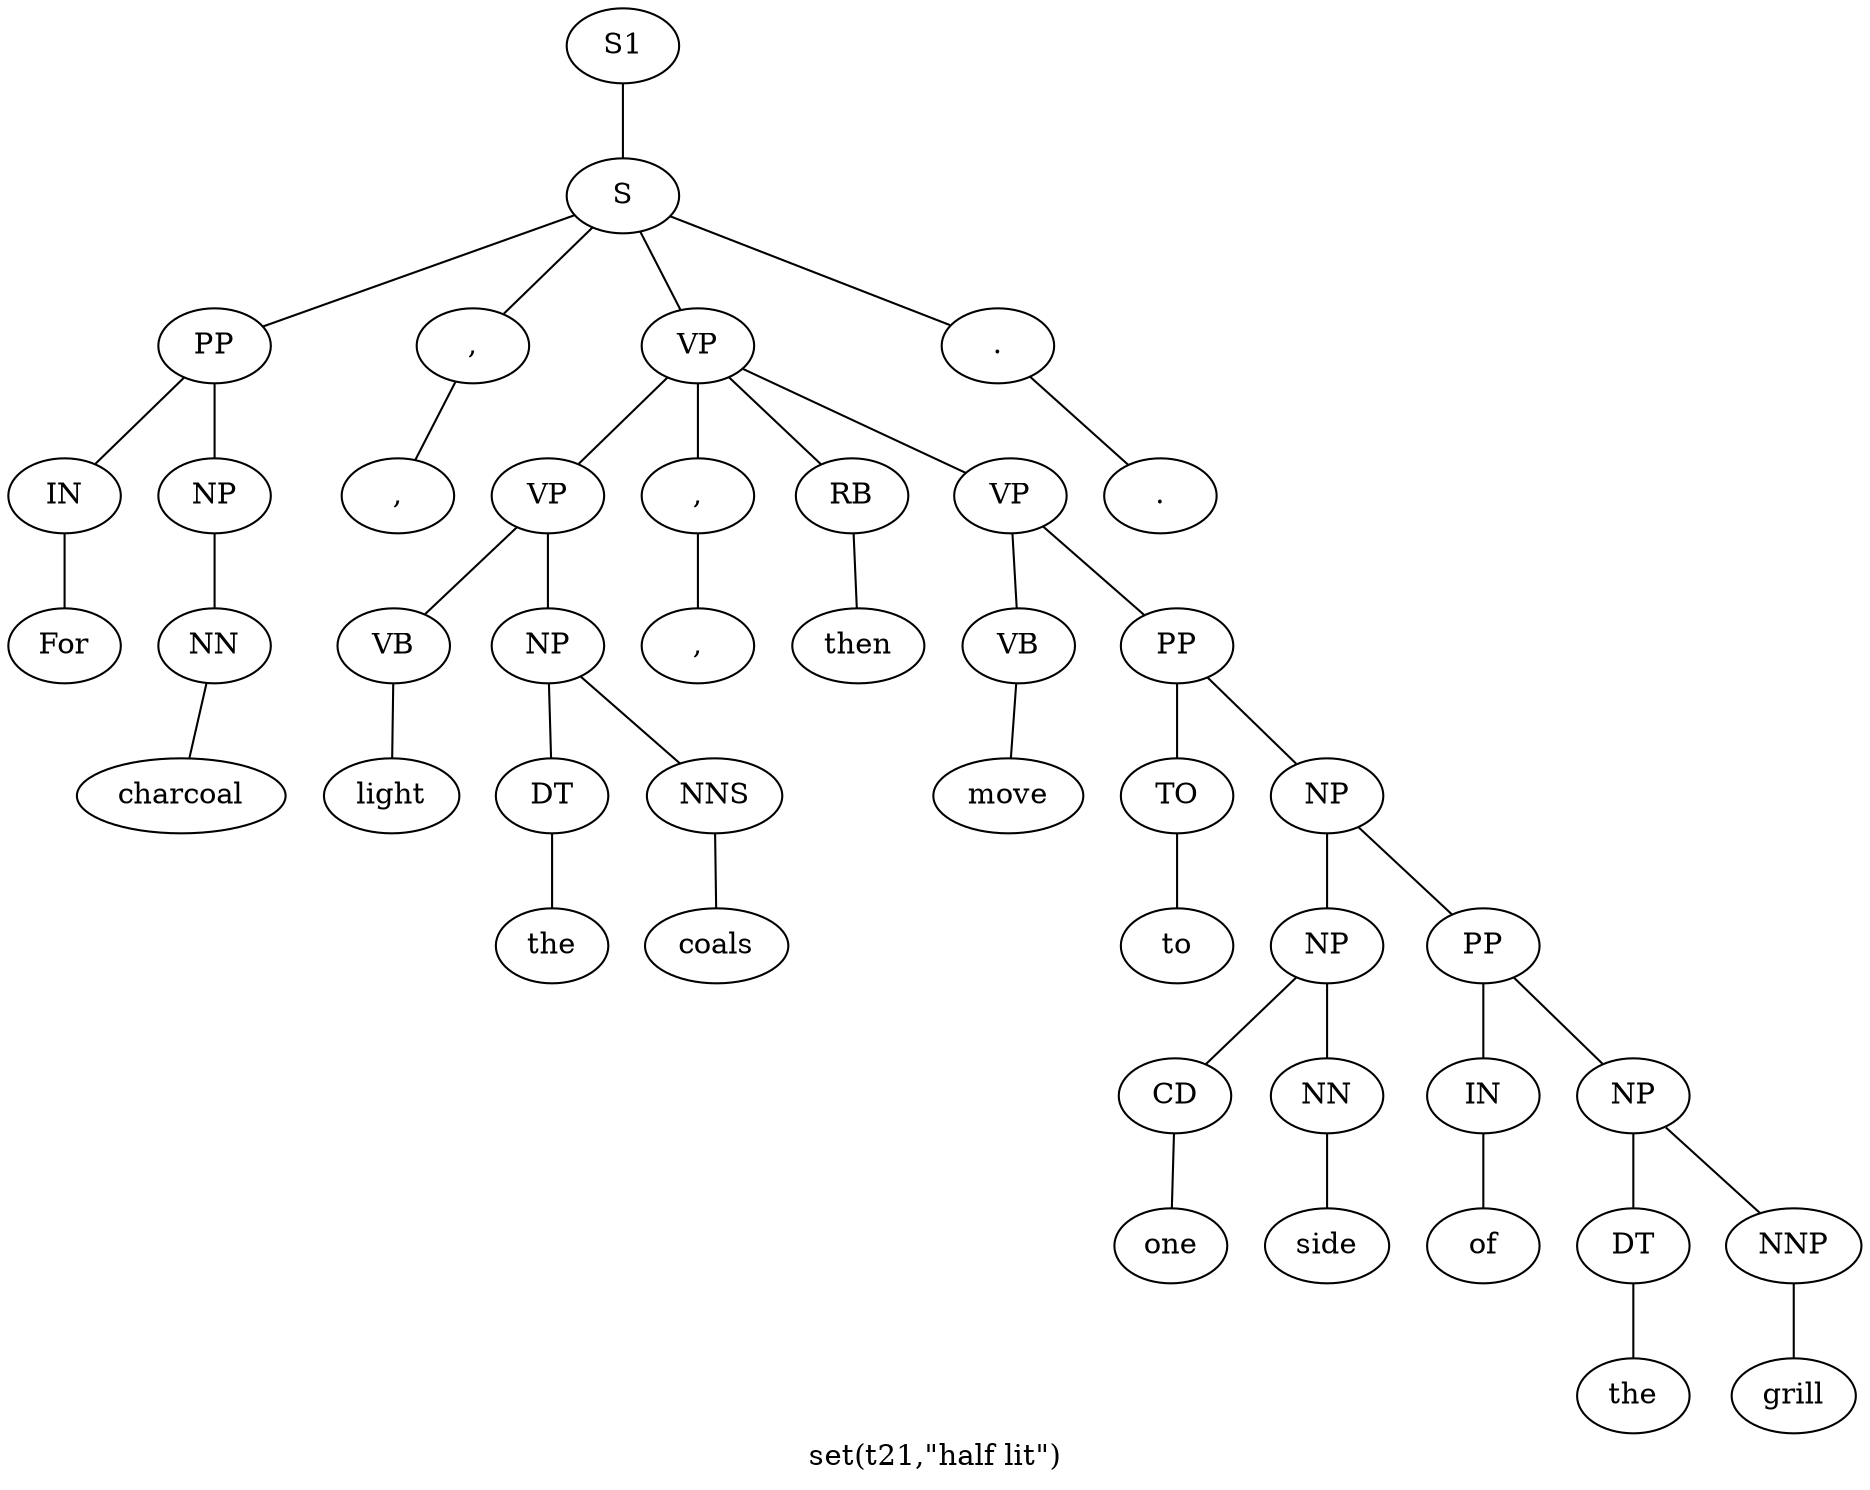 graph SyntaxGraph {
	label = "set(t21,\"half lit\")";
	Node0 [label="S1"];
	Node1 [label="S"];
	Node2 [label="PP"];
	Node3 [label="IN"];
	Node4 [label="For"];
	Node5 [label="NP"];
	Node6 [label="NN"];
	Node7 [label="charcoal"];
	Node8 [label=","];
	Node9 [label=","];
	Node10 [label="VP"];
	Node11 [label="VP"];
	Node12 [label="VB"];
	Node13 [label="light"];
	Node14 [label="NP"];
	Node15 [label="DT"];
	Node16 [label="the"];
	Node17 [label="NNS"];
	Node18 [label="coals"];
	Node19 [label=","];
	Node20 [label=","];
	Node21 [label="RB"];
	Node22 [label="then"];
	Node23 [label="VP"];
	Node24 [label="VB"];
	Node25 [label="move"];
	Node26 [label="PP"];
	Node27 [label="TO"];
	Node28 [label="to"];
	Node29 [label="NP"];
	Node30 [label="NP"];
	Node31 [label="CD"];
	Node32 [label="one"];
	Node33 [label="NN"];
	Node34 [label="side"];
	Node35 [label="PP"];
	Node36 [label="IN"];
	Node37 [label="of"];
	Node38 [label="NP"];
	Node39 [label="DT"];
	Node40 [label="the"];
	Node41 [label="NNP"];
	Node42 [label="grill"];
	Node43 [label="."];
	Node44 [label="."];

	Node0 -- Node1;
	Node1 -- Node2;
	Node1 -- Node8;
	Node1 -- Node10;
	Node1 -- Node43;
	Node2 -- Node3;
	Node2 -- Node5;
	Node3 -- Node4;
	Node5 -- Node6;
	Node6 -- Node7;
	Node8 -- Node9;
	Node10 -- Node11;
	Node10 -- Node19;
	Node10 -- Node21;
	Node10 -- Node23;
	Node11 -- Node12;
	Node11 -- Node14;
	Node12 -- Node13;
	Node14 -- Node15;
	Node14 -- Node17;
	Node15 -- Node16;
	Node17 -- Node18;
	Node19 -- Node20;
	Node21 -- Node22;
	Node23 -- Node24;
	Node23 -- Node26;
	Node24 -- Node25;
	Node26 -- Node27;
	Node26 -- Node29;
	Node27 -- Node28;
	Node29 -- Node30;
	Node29 -- Node35;
	Node30 -- Node31;
	Node30 -- Node33;
	Node31 -- Node32;
	Node33 -- Node34;
	Node35 -- Node36;
	Node35 -- Node38;
	Node36 -- Node37;
	Node38 -- Node39;
	Node38 -- Node41;
	Node39 -- Node40;
	Node41 -- Node42;
	Node43 -- Node44;
}